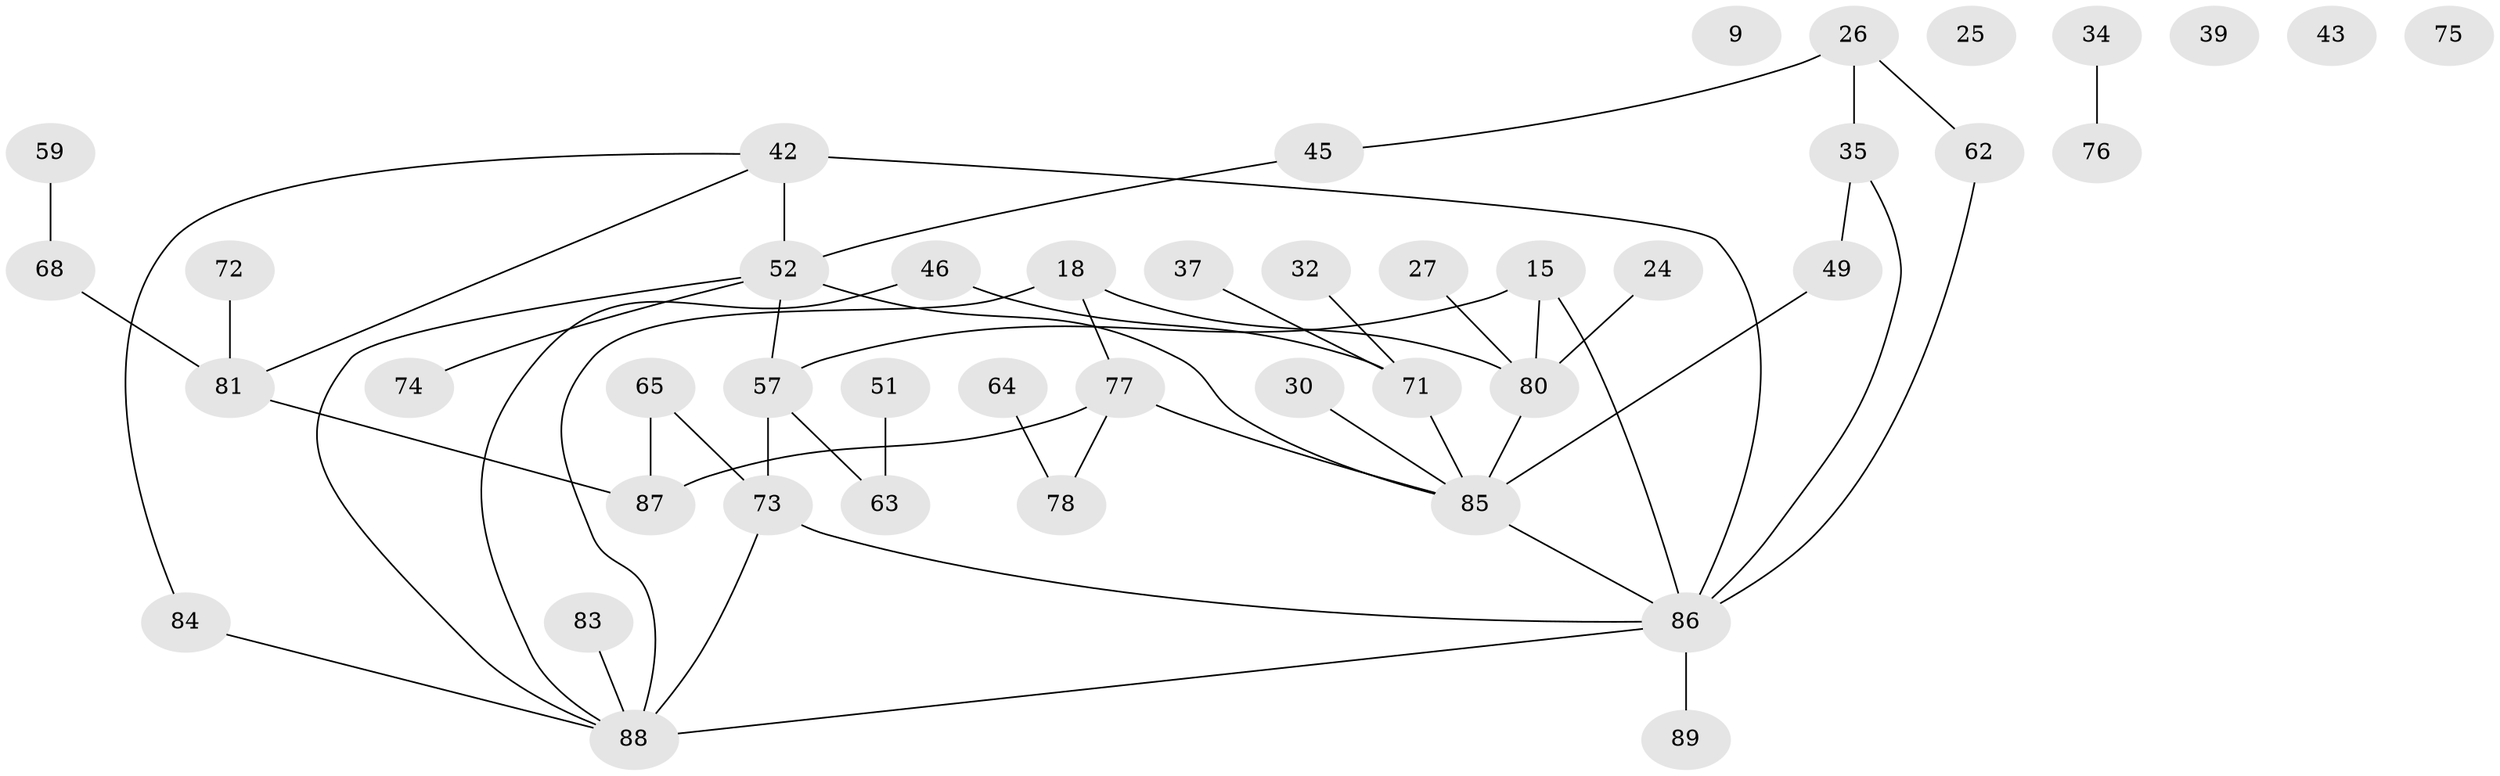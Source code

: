 // original degree distribution, {5: 0.0449438202247191, 1: 0.21348314606741572, 3: 0.1797752808988764, 4: 0.19101123595505617, 2: 0.29213483146067415, 0: 0.056179775280898875, 9: 0.011235955056179775, 6: 0.011235955056179775}
// Generated by graph-tools (version 1.1) at 2025/40/03/09/25 04:40:53]
// undirected, 44 vertices, 52 edges
graph export_dot {
graph [start="1"]
  node [color=gray90,style=filled];
  9;
  15;
  18;
  24;
  25;
  26;
  27;
  30;
  32;
  34;
  35 [super="+13"];
  37;
  39;
  42;
  43;
  45 [super="+29"];
  46;
  49;
  51 [super="+17"];
  52 [super="+21"];
  57;
  59;
  62;
  63;
  64;
  65;
  68;
  71;
  72;
  73 [super="+31"];
  74;
  75;
  76;
  77 [super="+12+61"];
  78 [super="+48"];
  80 [super="+58"];
  81 [super="+41+60"];
  83;
  84;
  85 [super="+56+33"];
  86 [super="+22+70+82"];
  87 [super="+55"];
  88 [super="+53+11+47+36+19+79+8"];
  89;
  15 -- 57;
  15 -- 80 [weight=2];
  15 -- 86;
  18 -- 80 [weight=2];
  18 -- 77 [weight=2];
  18 -- 88;
  24 -- 80;
  26 -- 35 [weight=2];
  26 -- 62;
  26 -- 45;
  27 -- 80;
  30 -- 85;
  32 -- 71;
  34 -- 76;
  35 -- 49;
  35 -- 86;
  37 -- 71;
  42 -- 52 [weight=2];
  42 -- 84;
  42 -- 86 [weight=4];
  42 -- 81 [weight=2];
  45 -- 52;
  46 -- 71;
  46 -- 88;
  49 -- 85;
  51 -- 63;
  52 -- 74;
  52 -- 85;
  52 -- 57;
  52 -- 88;
  57 -- 63;
  57 -- 73;
  59 -- 68;
  62 -- 86;
  64 -- 78;
  65 -- 73;
  65 -- 87;
  68 -- 81;
  71 -- 85;
  72 -- 81;
  73 -- 86;
  73 -- 88;
  77 -- 78;
  77 -- 85 [weight=2];
  77 -- 87;
  80 -- 85 [weight=2];
  81 -- 87 [weight=2];
  83 -- 88;
  84 -- 88;
  85 -- 86 [weight=2];
  86 -- 88 [weight=2];
  86 -- 89;
}
